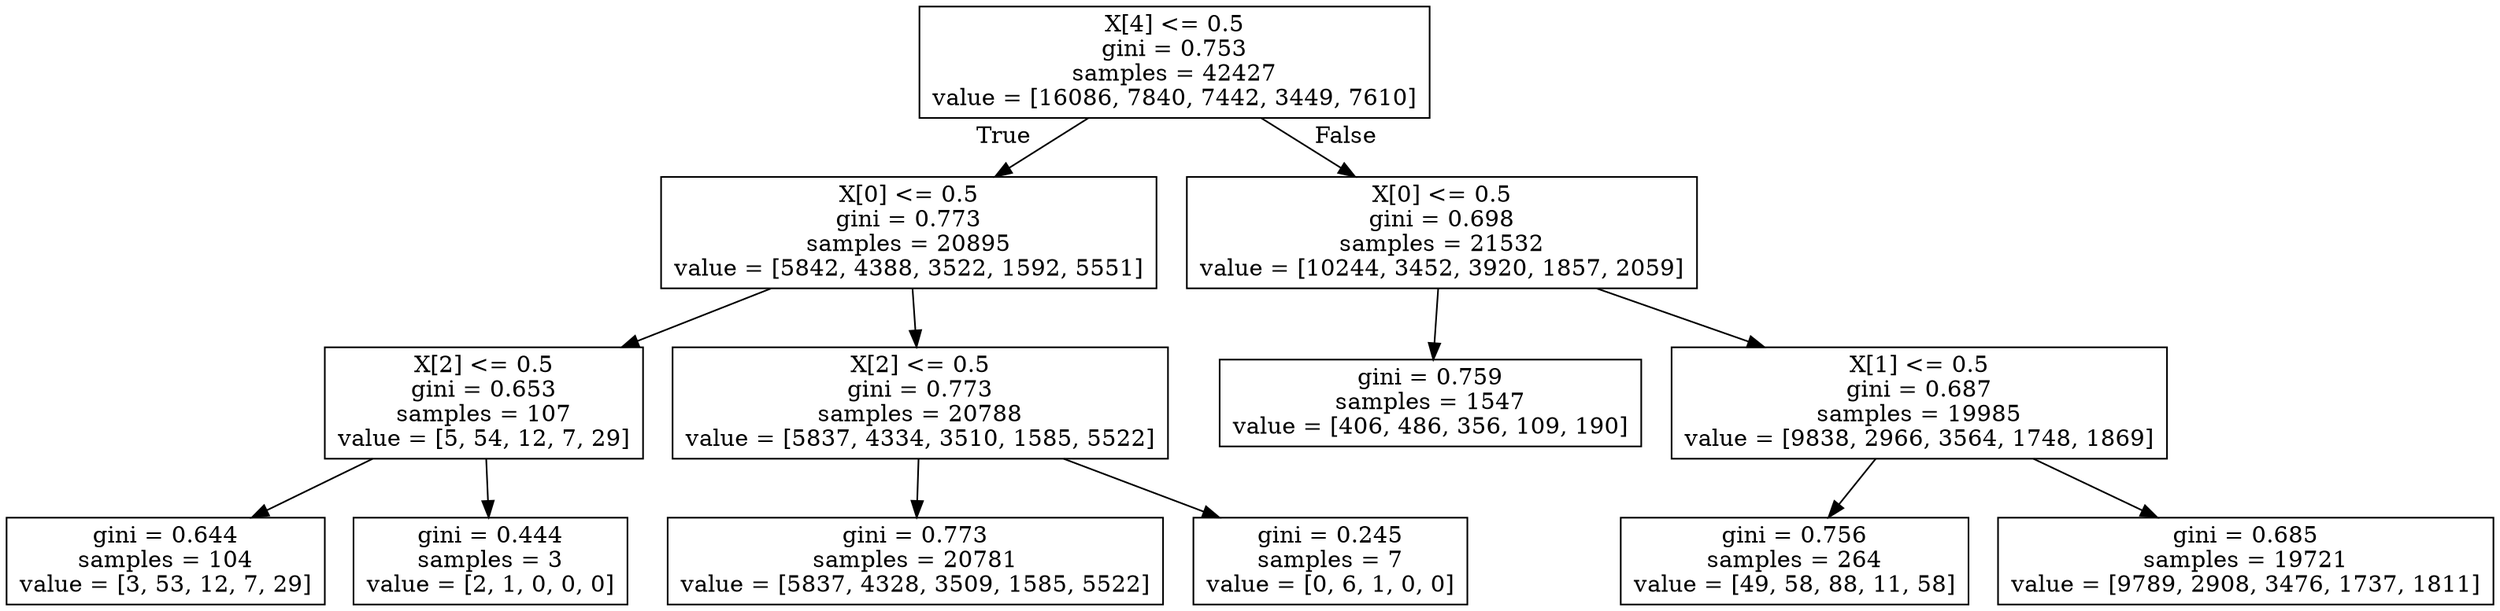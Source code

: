 digraph Tree {
node [shape=box] ;
0 [label="X[4] <= 0.5\ngini = 0.753\nsamples = 42427\nvalue = [16086, 7840, 7442, 3449, 7610]"] ;
1 [label="X[0] <= 0.5\ngini = 0.773\nsamples = 20895\nvalue = [5842, 4388, 3522, 1592, 5551]"] ;
0 -> 1 [labeldistance=2.5, labelangle=45, headlabel="True"] ;
2 [label="X[2] <= 0.5\ngini = 0.653\nsamples = 107\nvalue = [5, 54, 12, 7, 29]"] ;
1 -> 2 ;
3 [label="gini = 0.644\nsamples = 104\nvalue = [3, 53, 12, 7, 29]"] ;
2 -> 3 ;
4 [label="gini = 0.444\nsamples = 3\nvalue = [2, 1, 0, 0, 0]"] ;
2 -> 4 ;
5 [label="X[2] <= 0.5\ngini = 0.773\nsamples = 20788\nvalue = [5837, 4334, 3510, 1585, 5522]"] ;
1 -> 5 ;
6 [label="gini = 0.773\nsamples = 20781\nvalue = [5837, 4328, 3509, 1585, 5522]"] ;
5 -> 6 ;
7 [label="gini = 0.245\nsamples = 7\nvalue = [0, 6, 1, 0, 0]"] ;
5 -> 7 ;
8 [label="X[0] <= 0.5\ngini = 0.698\nsamples = 21532\nvalue = [10244, 3452, 3920, 1857, 2059]"] ;
0 -> 8 [labeldistance=2.5, labelangle=-45, headlabel="False"] ;
9 [label="gini = 0.759\nsamples = 1547\nvalue = [406, 486, 356, 109, 190]"] ;
8 -> 9 ;
10 [label="X[1] <= 0.5\ngini = 0.687\nsamples = 19985\nvalue = [9838, 2966, 3564, 1748, 1869]"] ;
8 -> 10 ;
11 [label="gini = 0.756\nsamples = 264\nvalue = [49, 58, 88, 11, 58]"] ;
10 -> 11 ;
12 [label="gini = 0.685\nsamples = 19721\nvalue = [9789, 2908, 3476, 1737, 1811]"] ;
10 -> 12 ;
}